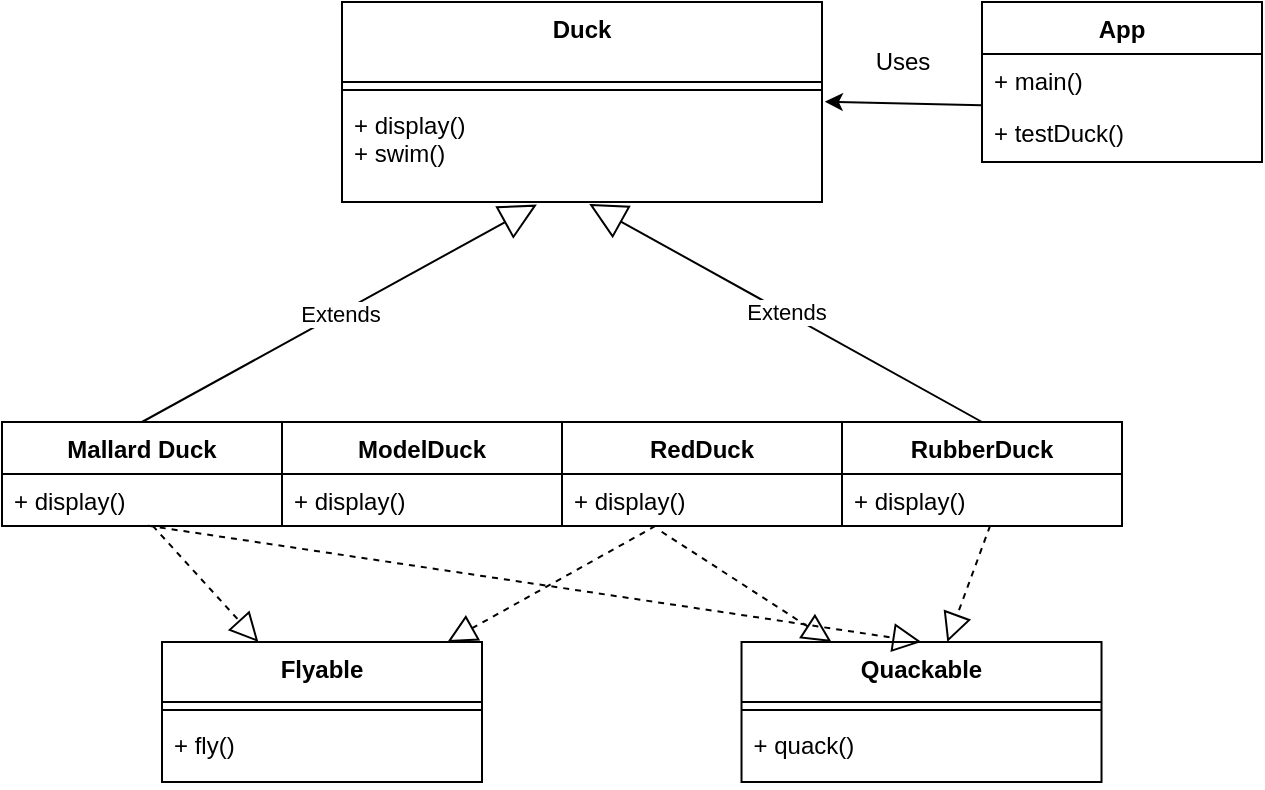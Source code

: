 <mxfile version="20.5.1" type="google" pages="4"><diagram name="ad-hoc diagram" id="NDUOvSzxaL-CFZfIitIl"><mxGraphModel dx="1740" dy="1931" grid="1" gridSize="10" guides="1" tooltips="1" connect="1" arrows="1" fold="1" page="1" pageScale="1" pageWidth="850" pageHeight="1100" math="0" shadow="0"><root><mxCell id="NT6G_8LYHgUuaXAgqotp-0"/><mxCell id="NT6G_8LYHgUuaXAgqotp-1" parent="NT6G_8LYHgUuaXAgqotp-0"/><mxCell id="NT6G_8LYHgUuaXAgqotp-2" value="Duck" style="swimlane;fontStyle=1;align=center;verticalAlign=top;childLayout=stackLayout;horizontal=1;startSize=40;horizontalStack=0;resizeParent=1;resizeParentMax=0;resizeLast=0;collapsible=1;marginBottom=0;" vertex="1" parent="NT6G_8LYHgUuaXAgqotp-1"><mxGeometry x="-570" y="-890" width="240" height="100" as="geometry"/></mxCell><mxCell id="NT6G_8LYHgUuaXAgqotp-4" value="" style="line;strokeWidth=1;fillColor=none;align=left;verticalAlign=middle;spacingTop=-1;spacingLeft=3;spacingRight=3;rotatable=0;labelPosition=right;points=[];portConstraint=eastwest;" vertex="1" parent="NT6G_8LYHgUuaXAgqotp-2"><mxGeometry y="40" width="240" height="8" as="geometry"/></mxCell><mxCell id="NT6G_8LYHgUuaXAgqotp-5" value="+ display()&#10;+ swim()" style="text;strokeColor=none;fillColor=none;align=left;verticalAlign=top;spacingLeft=4;spacingRight=4;overflow=hidden;rotatable=0;points=[[0,0.5],[1,0.5]];portConstraint=eastwest;" vertex="1" parent="NT6G_8LYHgUuaXAgqotp-2"><mxGeometry y="48" width="240" height="52" as="geometry"/></mxCell><mxCell id="NT6G_8LYHgUuaXAgqotp-6" value="Extends" style="endArrow=block;endSize=16;endFill=0;html=1;rounded=0;exitX=0.5;exitY=0;exitDx=0;exitDy=0;entryX=0.406;entryY=1.025;entryDx=0;entryDy=0;entryPerimeter=0;" edge="1" parent="NT6G_8LYHgUuaXAgqotp-1" source="NT6G_8LYHgUuaXAgqotp-7" target="NT6G_8LYHgUuaXAgqotp-5"><mxGeometry width="160" relative="1" as="geometry"><mxPoint x="-640" y="-710" as="sourcePoint"/><mxPoint x="-480" y="-720" as="targetPoint"/></mxGeometry></mxCell><mxCell id="NT6G_8LYHgUuaXAgqotp-7" value="Mallard Duck" style="swimlane;fontStyle=1;childLayout=stackLayout;horizontal=1;startSize=26;fillColor=none;horizontalStack=0;resizeParent=1;resizeParentMax=0;resizeLast=0;collapsible=1;marginBottom=0;" vertex="1" parent="NT6G_8LYHgUuaXAgqotp-1"><mxGeometry x="-740" y="-680" width="140" height="52" as="geometry"/></mxCell><mxCell id="NT6G_8LYHgUuaXAgqotp-8" value="+ display()" style="text;strokeColor=none;fillColor=none;align=left;verticalAlign=top;spacingLeft=4;spacingRight=4;overflow=hidden;rotatable=0;points=[[0,0.5],[1,0.5]];portConstraint=eastwest;" vertex="1" parent="NT6G_8LYHgUuaXAgqotp-7"><mxGeometry y="26" width="140" height="26" as="geometry"/></mxCell><mxCell id="NT6G_8LYHgUuaXAgqotp-9" value="RedDuck" style="swimlane;fontStyle=1;childLayout=stackLayout;horizontal=1;startSize=26;fillColor=none;horizontalStack=0;resizeParent=1;resizeParentMax=0;resizeLast=0;collapsible=1;marginBottom=0;" vertex="1" parent="NT6G_8LYHgUuaXAgqotp-1"><mxGeometry x="-460" y="-680" width="140" height="52" as="geometry"/></mxCell><mxCell id="NT6G_8LYHgUuaXAgqotp-10" value="+ display()" style="text;strokeColor=none;fillColor=none;align=left;verticalAlign=top;spacingLeft=4;spacingRight=4;overflow=hidden;rotatable=0;points=[[0,0.5],[1,0.5]];portConstraint=eastwest;" vertex="1" parent="NT6G_8LYHgUuaXAgqotp-9"><mxGeometry y="26" width="140" height="26" as="geometry"/></mxCell><mxCell id="NT6G_8LYHgUuaXAgqotp-11" value="Extends" style="endArrow=block;endSize=16;endFill=0;html=1;rounded=0;entryX=0.515;entryY=1.019;entryDx=0;entryDy=0;entryPerimeter=0;exitX=0.5;exitY=0;exitDx=0;exitDy=0;" edge="1" parent="NT6G_8LYHgUuaXAgqotp-1" source="NT6G_8LYHgUuaXAgqotp-41" target="NT6G_8LYHgUuaXAgqotp-5"><mxGeometry width="160" relative="1" as="geometry"><mxPoint x="-510" y="-679.58" as="sourcePoint"/><mxPoint x="-370.8" y="-740" as="targetPoint"/></mxGeometry></mxCell><mxCell id="NT6G_8LYHgUuaXAgqotp-12" value="App" style="swimlane;fontStyle=1;childLayout=stackLayout;horizontal=1;startSize=26;fillColor=none;horizontalStack=0;resizeParent=1;resizeParentMax=0;resizeLast=0;collapsible=1;marginBottom=0;" vertex="1" parent="NT6G_8LYHgUuaXAgqotp-1"><mxGeometry x="-250" y="-890" width="140" height="80" as="geometry"/></mxCell><mxCell id="NT6G_8LYHgUuaXAgqotp-13" value="+ main()" style="text;strokeColor=none;fillColor=none;align=left;verticalAlign=top;spacingLeft=4;spacingRight=4;overflow=hidden;rotatable=0;points=[[0,0.5],[1,0.5]];portConstraint=eastwest;" vertex="1" parent="NT6G_8LYHgUuaXAgqotp-12"><mxGeometry y="26" width="140" height="26" as="geometry"/></mxCell><mxCell id="NT6G_8LYHgUuaXAgqotp-14" value="+ testDuck()" style="text;strokeColor=none;fillColor=none;align=left;verticalAlign=top;spacingLeft=4;spacingRight=4;overflow=hidden;rotatable=0;points=[[0,0.5],[1,0.5]];portConstraint=eastwest;" vertex="1" parent="NT6G_8LYHgUuaXAgqotp-12"><mxGeometry y="52" width="140" height="28" as="geometry"/></mxCell><mxCell id="NT6G_8LYHgUuaXAgqotp-15" value="" style="endArrow=classic;html=1;rounded=0;exitX=-0.001;exitY=0.984;exitDx=0;exitDy=0;exitPerimeter=0;entryX=1.006;entryY=0.035;entryDx=0;entryDy=0;entryPerimeter=0;" edge="1" parent="NT6G_8LYHgUuaXAgqotp-1" source="NT6G_8LYHgUuaXAgqotp-13" target="NT6G_8LYHgUuaXAgqotp-5"><mxGeometry width="50" height="50" relative="1" as="geometry"><mxPoint x="-290" y="-800" as="sourcePoint"/><mxPoint x="-300" y="-840" as="targetPoint"/></mxGeometry></mxCell><mxCell id="NT6G_8LYHgUuaXAgqotp-16" value="Uses" style="text;html=1;align=center;verticalAlign=middle;resizable=0;points=[];autosize=1;strokeColor=none;fillColor=none;" vertex="1" parent="NT6G_8LYHgUuaXAgqotp-1"><mxGeometry x="-310" y="-870" width="40" height="20" as="geometry"/></mxCell><mxCell id="NT6G_8LYHgUuaXAgqotp-17" value="Flyable" style="swimlane;fontStyle=1;align=center;verticalAlign=top;childLayout=stackLayout;horizontal=1;startSize=30;horizontalStack=0;resizeParent=1;resizeParentMax=0;resizeLast=0;collapsible=1;marginBottom=0;" vertex="1" parent="NT6G_8LYHgUuaXAgqotp-1"><mxGeometry x="-660" y="-570" width="160" height="70" as="geometry"/></mxCell><mxCell id="NT6G_8LYHgUuaXAgqotp-18" value="" style="line;strokeWidth=1;fillColor=none;align=left;verticalAlign=middle;spacingTop=-1;spacingLeft=3;spacingRight=3;rotatable=0;labelPosition=right;points=[];portConstraint=eastwest;" vertex="1" parent="NT6G_8LYHgUuaXAgqotp-17"><mxGeometry y="30" width="160" height="8" as="geometry"/></mxCell><mxCell id="NT6G_8LYHgUuaXAgqotp-19" value="+ fly()" style="text;strokeColor=none;fillColor=none;align=left;verticalAlign=top;spacingLeft=4;spacingRight=4;overflow=hidden;rotatable=0;points=[[0,0.5],[1,0.5]];portConstraint=eastwest;" vertex="1" parent="NT6G_8LYHgUuaXAgqotp-17"><mxGeometry y="38" width="160" height="32" as="geometry"/></mxCell><mxCell id="NT6G_8LYHgUuaXAgqotp-27" value="Quackable" style="swimlane;fontStyle=1;align=center;verticalAlign=top;childLayout=stackLayout;horizontal=1;startSize=30;horizontalStack=0;resizeParent=1;resizeParentMax=0;resizeLast=0;collapsible=1;marginBottom=0;" vertex="1" parent="NT6G_8LYHgUuaXAgqotp-1"><mxGeometry x="-370.24" y="-570" width="180" height="70" as="geometry"/></mxCell><mxCell id="NT6G_8LYHgUuaXAgqotp-28" value="" style="line;strokeWidth=1;fillColor=none;align=left;verticalAlign=middle;spacingTop=-1;spacingLeft=3;spacingRight=3;rotatable=0;labelPosition=right;points=[];portConstraint=eastwest;" vertex="1" parent="NT6G_8LYHgUuaXAgqotp-27"><mxGeometry y="30" width="180" height="8" as="geometry"/></mxCell><mxCell id="NT6G_8LYHgUuaXAgqotp-29" value="+ quack()" style="text;strokeColor=none;fillColor=none;align=left;verticalAlign=top;spacingLeft=4;spacingRight=4;overflow=hidden;rotatable=0;points=[[0,0.5],[1,0.5]];portConstraint=eastwest;" vertex="1" parent="NT6G_8LYHgUuaXAgqotp-27"><mxGeometry y="38" width="180" height="32" as="geometry"/></mxCell><mxCell id="NT6G_8LYHgUuaXAgqotp-39" value="ModelDuck" style="swimlane;fontStyle=1;childLayout=stackLayout;horizontal=1;startSize=26;fillColor=none;horizontalStack=0;resizeParent=1;resizeParentMax=0;resizeLast=0;collapsible=1;marginBottom=0;" vertex="1" parent="NT6G_8LYHgUuaXAgqotp-1"><mxGeometry x="-600" y="-680" width="140" height="52" as="geometry"/></mxCell><mxCell id="NT6G_8LYHgUuaXAgqotp-40" value="+ display()" style="text;strokeColor=none;fillColor=none;align=left;verticalAlign=top;spacingLeft=4;spacingRight=4;overflow=hidden;rotatable=0;points=[[0,0.5],[1,0.5]];portConstraint=eastwest;" vertex="1" parent="NT6G_8LYHgUuaXAgqotp-39"><mxGeometry y="26" width="140" height="26" as="geometry"/></mxCell><mxCell id="NT6G_8LYHgUuaXAgqotp-41" value="RubberDuck" style="swimlane;fontStyle=1;childLayout=stackLayout;horizontal=1;startSize=26;fillColor=none;horizontalStack=0;resizeParent=1;resizeParentMax=0;resizeLast=0;collapsible=1;marginBottom=0;" vertex="1" parent="NT6G_8LYHgUuaXAgqotp-1"><mxGeometry x="-320" y="-680" width="140" height="52" as="geometry"/></mxCell><mxCell id="NT6G_8LYHgUuaXAgqotp-42" value="+ display()" style="text;strokeColor=none;fillColor=none;align=left;verticalAlign=top;spacingLeft=4;spacingRight=4;overflow=hidden;rotatable=0;points=[[0,0.5],[1,0.5]];portConstraint=eastwest;" vertex="1" parent="NT6G_8LYHgUuaXAgqotp-41"><mxGeometry y="26" width="140" height="26" as="geometry"/></mxCell><mxCell id="FjrbtbYhT19Ouy9CveLo-0" value="" style="endArrow=block;dashed=1;endFill=0;endSize=12;html=1;rounded=0;exitX=0.538;exitY=0.994;exitDx=0;exitDy=0;exitPerimeter=0;" edge="1" parent="NT6G_8LYHgUuaXAgqotp-1" source="NT6G_8LYHgUuaXAgqotp-8" target="NT6G_8LYHgUuaXAgqotp-17"><mxGeometry width="160" relative="1" as="geometry"><mxPoint x="-610" y="-610" as="sourcePoint"/><mxPoint x="-450" y="-610" as="targetPoint"/></mxGeometry></mxCell><mxCell id="FjrbtbYhT19Ouy9CveLo-1" value="" style="endArrow=block;dashed=1;endFill=0;endSize=12;html=1;rounded=0;exitX=0.521;exitY=0.994;exitDx=0;exitDy=0;exitPerimeter=0;entryX=0.5;entryY=0;entryDx=0;entryDy=0;" edge="1" parent="NT6G_8LYHgUuaXAgqotp-1" source="NT6G_8LYHgUuaXAgqotp-8" target="NT6G_8LYHgUuaXAgqotp-27"><mxGeometry width="160" relative="1" as="geometry"><mxPoint x="-478.0" y="-618.156" as="sourcePoint"/><mxPoint x="-425.135" y="-560.0" as="targetPoint"/></mxGeometry></mxCell><mxCell id="FjrbtbYhT19Ouy9CveLo-4" value="" style="endArrow=block;dashed=1;endFill=0;endSize=12;html=1;rounded=0;" edge="1" parent="NT6G_8LYHgUuaXAgqotp-1" source="NT6G_8LYHgUuaXAgqotp-10" target="NT6G_8LYHgUuaXAgqotp-17"><mxGeometry width="160" relative="1" as="geometry"><mxPoint x="-460.0" y="-579.996" as="sourcePoint"/><mxPoint x="-407.135" y="-521.84" as="targetPoint"/></mxGeometry></mxCell><mxCell id="FjrbtbYhT19Ouy9CveLo-5" value="" style="endArrow=block;dashed=1;endFill=0;endSize=12;html=1;rounded=0;exitX=0.356;exitY=1.111;exitDx=0;exitDy=0;exitPerimeter=0;entryX=0.25;entryY=0;entryDx=0;entryDy=0;" edge="1" parent="NT6G_8LYHgUuaXAgqotp-1" source="NT6G_8LYHgUuaXAgqotp-10" target="NT6G_8LYHgUuaXAgqotp-27"><mxGeometry width="160" relative="1" as="geometry"><mxPoint x="-460.0" y="-564.076" as="sourcePoint"/><mxPoint x="-407.135" y="-505.92" as="targetPoint"/></mxGeometry></mxCell><mxCell id="FjrbtbYhT19Ouy9CveLo-6" value="" style="endArrow=block;dashed=1;endFill=0;endSize=12;html=1;rounded=0;exitX=0.529;exitY=0.994;exitDx=0;exitDy=0;exitPerimeter=0;" edge="1" parent="NT6G_8LYHgUuaXAgqotp-1" source="NT6G_8LYHgUuaXAgqotp-42" target="NT6G_8LYHgUuaXAgqotp-27"><mxGeometry width="160" relative="1" as="geometry"><mxPoint x="-460.0" y="-564.076" as="sourcePoint"/><mxPoint x="-407.135" y="-505.92" as="targetPoint"/></mxGeometry></mxCell></root></mxGraphModel></diagram><diagram id="Surl7kJd81uhijtF9unZ" name="seq ad-hoc"><mxGraphModel dx="1466" dy="1675" grid="1" gridSize="10" guides="1" tooltips="1" connect="1" arrows="1" fold="1" page="1" pageScale="1" pageWidth="850" pageHeight="1100" math="0" shadow="0"><root><mxCell id="0"/><mxCell id="1" parent="0"/><mxCell id="4W8fDxq0A9PCZeaiBjBr-1" value=":App" style="shape=umlLifeline;perimeter=lifelinePerimeter;whiteSpace=wrap;html=1;container=1;collapsible=0;recursiveResize=0;outlineConnect=0;" vertex="1" parent="1"><mxGeometry x="-730" y="-720" width="100" height="300" as="geometry"/></mxCell><mxCell id="4W8fDxq0A9PCZeaiBjBr-7" value="" style="html=1;points=[];perimeter=orthogonalPerimeter;" vertex="1" parent="4W8fDxq0A9PCZeaiBjBr-1"><mxGeometry x="45" y="70" width="10" height="170" as="geometry"/></mxCell><mxCell id="X61Ggk1OhP1WHzNJ3P1k-1" value="swim()" style="html=1;verticalAlign=bottom;endArrow=block;rounded=0;" edge="1" parent="4W8fDxq0A9PCZeaiBjBr-1" target="4W8fDxq0A9PCZeaiBjBr-9"><mxGeometry width="80" relative="1" as="geometry"><mxPoint x="55" y="100" as="sourcePoint"/><mxPoint x="190" y="100" as="targetPoint"/></mxGeometry></mxCell><mxCell id="4W8fDxq0A9PCZeaiBjBr-5" value="" style="ellipse;html=1;shape=startState;fillColor=#000000;strokeColor=#ff0000;" vertex="1" parent="1"><mxGeometry x="-780" y="-660" width="30" height="30" as="geometry"/></mxCell><mxCell id="4W8fDxq0A9PCZeaiBjBr-6" value="" style="edgeStyle=orthogonalEdgeStyle;html=1;verticalAlign=bottom;endArrow=open;endSize=8;strokeColor=#ff0000;rounded=0;" edge="1" source="4W8fDxq0A9PCZeaiBjBr-5" parent="1"><mxGeometry relative="1" as="geometry"><mxPoint x="-680" y="-645" as="targetPoint"/></mxGeometry></mxCell><mxCell id="4W8fDxq0A9PCZeaiBjBr-8" value=":MallardDuck" style="shape=umlLifeline;perimeter=lifelinePerimeter;whiteSpace=wrap;html=1;container=1;collapsible=0;recursiveResize=0;outlineConnect=0;" vertex="1" parent="1"><mxGeometry x="-580" y="-720" width="100" height="300" as="geometry"/></mxCell><mxCell id="4W8fDxq0A9PCZeaiBjBr-9" value="" style="html=1;points=[];perimeter=orthogonalPerimeter;" vertex="1" parent="4W8fDxq0A9PCZeaiBjBr-8"><mxGeometry x="45" y="70" width="10" height="170" as="geometry"/></mxCell><mxCell id="X61Ggk1OhP1WHzNJ3P1k-5" value="display()" style="html=1;verticalAlign=bottom;endArrow=block;rounded=0;" edge="1" parent="4W8fDxq0A9PCZeaiBjBr-8"><mxGeometry width="80" relative="1" as="geometry"><mxPoint x="-95" y="160.0" as="sourcePoint"/><mxPoint x="45" y="160.0" as="targetPoint"/></mxGeometry></mxCell><mxCell id="X61Ggk1OhP1WHzNJ3P1k-7" value="return" style="html=1;verticalAlign=bottom;endArrow=open;dashed=1;endSize=8;rounded=0;" edge="1" parent="4W8fDxq0A9PCZeaiBjBr-8"><mxGeometry relative="1" as="geometry"><mxPoint x="40" y="180" as="sourcePoint"/><mxPoint x="-95" y="180.0" as="targetPoint"/><Array as="points"/></mxGeometry></mxCell><mxCell id="4W8fDxq0A9PCZeaiBjBr-10" value=":Duck" style="shape=umlLifeline;perimeter=lifelinePerimeter;whiteSpace=wrap;html=1;container=1;collapsible=0;recursiveResize=0;outlineConnect=0;" vertex="1" parent="1"><mxGeometry x="-430" y="-720" width="100" height="300" as="geometry"/></mxCell><mxCell id="4W8fDxq0A9PCZeaiBjBr-11" value="" style="html=1;points=[];perimeter=orthogonalPerimeter;" vertex="1" parent="4W8fDxq0A9PCZeaiBjBr-10"><mxGeometry x="45" y="70" width="10" height="80" as="geometry"/></mxCell><mxCell id="X61Ggk1OhP1WHzNJ3P1k-2" value="swim()" style="html=1;verticalAlign=bottom;endArrow=block;rounded=0;exitX=1.212;exitY=0.235;exitDx=0;exitDy=0;exitPerimeter=0;" edge="1" parent="1" source="4W8fDxq0A9PCZeaiBjBr-9" target="4W8fDxq0A9PCZeaiBjBr-11"><mxGeometry width="80" relative="1" as="geometry"><mxPoint x="-520" y="-610" as="sourcePoint"/><mxPoint x="-380" y="-600.0" as="targetPoint"/></mxGeometry></mxCell><mxCell id="X61Ggk1OhP1WHzNJ3P1k-3" value="return" style="html=1;verticalAlign=bottom;endArrow=open;dashed=1;endSize=8;rounded=0;" edge="1" parent="1" target="4W8fDxq0A9PCZeaiBjBr-7"><mxGeometry relative="1" as="geometry"><mxPoint x="-390" y="-600" as="sourcePoint"/><mxPoint x="-570" y="-600" as="targetPoint"/><Array as="points"><mxPoint x="-510" y="-600"/></Array></mxGeometry></mxCell><mxCell id="nXVeCvempZ8N38vJnxwX-1" value=":Flyable" style="shape=umlLifeline;perimeter=lifelinePerimeter;whiteSpace=wrap;html=1;container=1;collapsible=0;recursiveResize=0;outlineConnect=0;" vertex="1" parent="1"><mxGeometry x="-290" y="-720" width="100" height="300" as="geometry"/></mxCell><mxCell id="nXVeCvempZ8N38vJnxwX-2" value="" style="html=1;points=[];perimeter=orthogonalPerimeter;" vertex="1" parent="nXVeCvempZ8N38vJnxwX-1"><mxGeometry x="45" y="200" width="10" height="50" as="geometry"/></mxCell><mxCell id="uJdavO_eQrXnA6M0JWN--3" value="fly()" style="html=1;verticalAlign=bottom;endArrow=block;rounded=0;entryX=-0.1;entryY=0.83;entryDx=0;entryDy=0;entryPerimeter=0;" edge="1" parent="1" source="4W8fDxq0A9PCZeaiBjBr-7" target="4W8fDxq0A9PCZeaiBjBr-9"><mxGeometry width="80" relative="1" as="geometry"><mxPoint x="-672.5" y="-510" as="sourcePoint"/><mxPoint x="-550" y="-510" as="targetPoint"/></mxGeometry></mxCell><mxCell id="uJdavO_eQrXnA6M0JWN--7" value="fly()" style="html=1;verticalAlign=bottom;endArrow=block;rounded=0;exitX=1.054;exitY=0.889;exitDx=0;exitDy=0;exitPerimeter=0;" edge="1" parent="1" source="4W8fDxq0A9PCZeaiBjBr-9"><mxGeometry width="80" relative="1" as="geometry"><mxPoint x="-520.0" y="-500" as="sourcePoint"/><mxPoint x="-250" y="-500" as="targetPoint"/></mxGeometry></mxCell><mxCell id="uJdavO_eQrXnA6M0JWN--5" value="return" style="html=1;verticalAlign=bottom;endArrow=open;dashed=1;endSize=8;rounded=0;" edge="1" parent="1"><mxGeometry relative="1" as="geometry"><mxPoint x="-250" y="-490" as="sourcePoint"/><mxPoint x="-672.5" y="-490" as="targetPoint"/><Array as="points"><mxPoint x="-507.5" y="-490"/></Array></mxGeometry></mxCell></root></mxGraphModel></diagram><diagram id="bwTMLpJiD-7oNLqm39N9" name="stratergy classs"><mxGraphModel grid="1" page="1" gridSize="10" guides="1" tooltips="1" connect="1" arrows="1" fold="1" pageScale="1" pageWidth="850" pageHeight="1100" math="0" shadow="0"><root><mxCell id="I7Oy2pFbCkMTVtuQbmfW-0"/><mxCell id="I7Oy2pFbCkMTVtuQbmfW-1" parent="I7Oy2pFbCkMTVtuQbmfW-0"/><mxCell id="I7Oy2pFbCkMTVtuQbmfW-10" value="&lt;&lt;abstract&gt;&gt;&#10;Duck" style="swimlane;fontStyle=1;align=center;verticalAlign=top;childLayout=stackLayout;horizontal=1;startSize=40;horizontalStack=0;resizeParent=1;resizeParentMax=0;resizeLast=0;collapsible=1;marginBottom=0;" vertex="1" parent="I7Oy2pFbCkMTVtuQbmfW-1"><mxGeometry x="-580" y="-350" width="240" height="200" as="geometry"/></mxCell><mxCell id="I7Oy2pFbCkMTVtuQbmfW-11" value="+ flyBehaviour: FlyBehaviour&#10;+ quackBehaviour: quackBehaviour" style="text;strokeColor=none;fillColor=none;align=left;verticalAlign=top;spacingLeft=4;spacingRight=4;overflow=hidden;rotatable=0;points=[[0,0.5],[1,0.5]];portConstraint=eastwest;" vertex="1" parent="I7Oy2pFbCkMTVtuQbmfW-10"><mxGeometry y="40" width="240" height="40" as="geometry"/></mxCell><mxCell id="I7Oy2pFbCkMTVtuQbmfW-12" value="" style="line;strokeWidth=1;fillColor=none;align=left;verticalAlign=middle;spacingTop=-1;spacingLeft=3;spacingRight=3;rotatable=0;labelPosition=right;points=[];portConstraint=eastwest;" vertex="1" parent="I7Oy2pFbCkMTVtuQbmfW-10"><mxGeometry y="80" width="240" height="8" as="geometry"/></mxCell><mxCell id="I7Oy2pFbCkMTVtuQbmfW-13" value="+ display()&#10;+ swim()&#10;+ quack()&#10;+ performQuack()&#10;+ performFly()&#10;+ setFlyBehavior(FlyBehaviour fb)&#10;+ setQuackBehaviour(quackBehaviour qb)" style="text;strokeColor=none;fillColor=none;align=left;verticalAlign=top;spacingLeft=4;spacingRight=4;overflow=hidden;rotatable=0;points=[[0,0.5],[1,0.5]];portConstraint=eastwest;" vertex="1" parent="I7Oy2pFbCkMTVtuQbmfW-10"><mxGeometry y="88" width="240" height="112" as="geometry"/></mxCell><mxCell id="I7Oy2pFbCkMTVtuQbmfW-14" value="Extends" style="endArrow=block;endSize=16;endFill=0;html=1;rounded=0;exitX=0.5;exitY=0;exitDx=0;exitDy=0;entryX=0.406;entryY=1.025;entryDx=0;entryDy=0;entryPerimeter=0;" edge="1" parent="I7Oy2pFbCkMTVtuQbmfW-1" source="I7Oy2pFbCkMTVtuQbmfW-15" target="I7Oy2pFbCkMTVtuQbmfW-13"><mxGeometry width="160" relative="1" as="geometry"><mxPoint x="-650" y="-120" as="sourcePoint"/><mxPoint x="-490" y="-130" as="targetPoint"/></mxGeometry></mxCell><mxCell id="I7Oy2pFbCkMTVtuQbmfW-15" value="Mallard Duck" style="swimlane;fontStyle=1;childLayout=stackLayout;horizontal=1;startSize=26;fillColor=none;horizontalStack=0;resizeParent=1;resizeParentMax=0;resizeLast=0;collapsible=1;marginBottom=0;" vertex="1" parent="I7Oy2pFbCkMTVtuQbmfW-1"><mxGeometry x="-750" y="-90" width="140" height="52" as="geometry"/></mxCell><mxCell id="I7Oy2pFbCkMTVtuQbmfW-16" value="+ display()" style="text;strokeColor=none;fillColor=none;align=left;verticalAlign=top;spacingLeft=4;spacingRight=4;overflow=hidden;rotatable=0;points=[[0,0.5],[1,0.5]];portConstraint=eastwest;" vertex="1" parent="I7Oy2pFbCkMTVtuQbmfW-15"><mxGeometry y="26" width="140" height="26" as="geometry"/></mxCell><mxCell id="I7Oy2pFbCkMTVtuQbmfW-20" value="RedDuck" style="swimlane;fontStyle=1;childLayout=stackLayout;horizontal=1;startSize=26;fillColor=none;horizontalStack=0;resizeParent=1;resizeParentMax=0;resizeLast=0;collapsible=1;marginBottom=0;" vertex="1" parent="I7Oy2pFbCkMTVtuQbmfW-1"><mxGeometry x="-470" y="-90" width="140" height="52" as="geometry"/></mxCell><mxCell id="I7Oy2pFbCkMTVtuQbmfW-21" value="+ display()" style="text;strokeColor=none;fillColor=none;align=left;verticalAlign=top;spacingLeft=4;spacingRight=4;overflow=hidden;rotatable=0;points=[[0,0.5],[1,0.5]];portConstraint=eastwest;" vertex="1" parent="I7Oy2pFbCkMTVtuQbmfW-20"><mxGeometry y="26" width="140" height="26" as="geometry"/></mxCell><mxCell id="I7Oy2pFbCkMTVtuQbmfW-22" value="Extends" style="endArrow=block;endSize=16;endFill=0;html=1;rounded=0;entryX=0.515;entryY=1.019;entryDx=0;entryDy=0;entryPerimeter=0;exitX=0.5;exitY=0;exitDx=0;exitDy=0;" edge="1" parent="I7Oy2pFbCkMTVtuQbmfW-1" source="nGuFf3vDQjT023TzmyCq-32" target="I7Oy2pFbCkMTVtuQbmfW-13"><mxGeometry width="160" relative="1" as="geometry"><mxPoint x="-520" y="-89.58" as="sourcePoint"/><mxPoint x="-380.8" y="-150" as="targetPoint"/></mxGeometry></mxCell><mxCell id="I7Oy2pFbCkMTVtuQbmfW-27" value="App" style="swimlane;fontStyle=1;childLayout=stackLayout;horizontal=1;startSize=26;fillColor=none;horizontalStack=0;resizeParent=1;resizeParentMax=0;resizeLast=0;collapsible=1;marginBottom=0;" vertex="1" parent="I7Oy2pFbCkMTVtuQbmfW-1"><mxGeometry x="-260" y="-310" width="140" height="80" as="geometry"/></mxCell><mxCell id="I7Oy2pFbCkMTVtuQbmfW-28" value="+ main()" style="text;strokeColor=none;fillColor=none;align=left;verticalAlign=top;spacingLeft=4;spacingRight=4;overflow=hidden;rotatable=0;points=[[0,0.5],[1,0.5]];portConstraint=eastwest;" vertex="1" parent="I7Oy2pFbCkMTVtuQbmfW-27"><mxGeometry y="26" width="140" height="26" as="geometry"/></mxCell><mxCell id="I7Oy2pFbCkMTVtuQbmfW-29" value="+ testDuck()" style="text;strokeColor=none;fillColor=none;align=left;verticalAlign=top;spacingLeft=4;spacingRight=4;overflow=hidden;rotatable=0;points=[[0,0.5],[1,0.5]];portConstraint=eastwest;" vertex="1" parent="I7Oy2pFbCkMTVtuQbmfW-27"><mxGeometry y="52" width="140" height="28" as="geometry"/></mxCell><mxCell id="I7Oy2pFbCkMTVtuQbmfW-33" value="" style="endArrow=classic;html=1;rounded=0;exitX=-0.001;exitY=0.984;exitDx=0;exitDy=0;exitPerimeter=0;entryX=1.006;entryY=0.035;entryDx=0;entryDy=0;entryPerimeter=0;" edge="1" parent="I7Oy2pFbCkMTVtuQbmfW-1" source="I7Oy2pFbCkMTVtuQbmfW-28" target="I7Oy2pFbCkMTVtuQbmfW-13"><mxGeometry width="50" height="50" relative="1" as="geometry"><mxPoint x="-300" y="-210" as="sourcePoint"/><mxPoint x="-310" y="-250" as="targetPoint"/></mxGeometry></mxCell><mxCell id="I7Oy2pFbCkMTVtuQbmfW-35" value="Uses" style="text;html=1;align=center;verticalAlign=middle;resizable=0;points=[];autosize=1;strokeColor=none;fillColor=none;" vertex="1" parent="I7Oy2pFbCkMTVtuQbmfW-1"><mxGeometry x="-320" y="-280" width="40" height="20" as="geometry"/></mxCell><mxCell id="cIeqRDzjGWbgxO39pU0q-9" value="&lt;&lt;interface&gt;&gt;&#10;FlyBehaviour" style="swimlane;fontStyle=1;align=center;verticalAlign=top;childLayout=stackLayout;horizontal=1;startSize=50;horizontalStack=0;resizeParent=1;resizeParentMax=0;resizeLast=0;collapsible=1;marginBottom=0;" vertex="1" parent="I7Oy2pFbCkMTVtuQbmfW-1"><mxGeometry x="-789.76" y="-434" width="160" height="84" as="geometry"/></mxCell><mxCell id="cIeqRDzjGWbgxO39pU0q-11" value="" style="line;strokeWidth=1;fillColor=none;align=left;verticalAlign=middle;spacingTop=-1;spacingLeft=3;spacingRight=3;rotatable=0;labelPosition=right;points=[];portConstraint=eastwest;" vertex="1" parent="cIeqRDzjGWbgxO39pU0q-9"><mxGeometry y="50" width="160" height="8" as="geometry"/></mxCell><mxCell id="cIeqRDzjGWbgxO39pU0q-12" value="+ fly()" style="text;strokeColor=none;fillColor=none;align=left;verticalAlign=top;spacingLeft=4;spacingRight=4;overflow=hidden;rotatable=0;points=[[0,0.5],[1,0.5]];portConstraint=eastwest;" vertex="1" parent="cIeqRDzjGWbgxO39pU0q-9"><mxGeometry y="58" width="160" height="26" as="geometry"/></mxCell><mxCell id="nGuFf3vDQjT023TzmyCq-0" value="" style="endArrow=block;dashed=1;endFill=0;endSize=12;html=1;rounded=0;exitX=0.442;exitY=1.009;exitDx=0;exitDy=0;exitPerimeter=0;" edge="1" parent="I7Oy2pFbCkMTVtuQbmfW-1" source="nGuFf3vDQjT023TzmyCq-3" target="cIeqRDzjGWbgxO39pU0q-9"><mxGeometry width="160" relative="1" as="geometry"><mxPoint x="-774.66" y="-506.962" as="sourcePoint"/><mxPoint x="-679.76" y="-494" as="targetPoint"/></mxGeometry></mxCell><mxCell id="nGuFf3vDQjT023TzmyCq-1" value="" style="endArrow=block;dashed=1;endFill=0;endSize=12;html=1;rounded=0;entryX=0.623;entryY=0.015;entryDx=0;entryDy=0;entryPerimeter=0;" edge="1" parent="I7Oy2pFbCkMTVtuQbmfW-1" source="nGuFf3vDQjT023TzmyCq-8" target="cIeqRDzjGWbgxO39pU0q-9"><mxGeometry width="160" relative="1" as="geometry"><mxPoint x="-669.76" y="-474" as="sourcePoint"/><mxPoint x="-700.069" y="-454" as="targetPoint"/></mxGeometry></mxCell><mxCell id="nGuFf3vDQjT023TzmyCq-2" value="FlyWithWings" style="swimlane;fontStyle=1;childLayout=stackLayout;horizontal=1;startSize=26;fillColor=none;horizontalStack=0;resizeParent=1;resizeParentMax=0;resizeLast=0;collapsible=1;marginBottom=0;" vertex="1" parent="I7Oy2pFbCkMTVtuQbmfW-1"><mxGeometry x="-839.76" y="-564" width="130" height="80" as="geometry"/></mxCell><mxCell id="nGuFf3vDQjT023TzmyCq-3" value="+ fly(){&#10;//implements duck flying&#10;}" style="text;strokeColor=none;fillColor=none;align=left;verticalAlign=top;spacingLeft=4;spacingRight=4;overflow=hidden;rotatable=0;points=[[0,0.5],[1,0.5]];portConstraint=eastwest;" vertex="1" parent="nGuFf3vDQjT023TzmyCq-2"><mxGeometry y="26" width="130" height="54" as="geometry"/></mxCell><mxCell id="nGuFf3vDQjT023TzmyCq-7" value="FlyNoWay" style="swimlane;fontStyle=1;childLayout=stackLayout;horizontal=1;startSize=26;fillColor=none;horizontalStack=0;resizeParent=1;resizeParentMax=0;resizeLast=0;collapsible=1;marginBottom=0;" vertex="1" parent="I7Oy2pFbCkMTVtuQbmfW-1"><mxGeometry x="-709.76" y="-564" width="120" height="80" as="geometry"/></mxCell><mxCell id="nGuFf3vDQjT023TzmyCq-8" value="+ fly(){&#10;//do nothing cant fly&#10;}" style="text;strokeColor=none;fillColor=none;align=left;verticalAlign=top;spacingLeft=4;spacingRight=4;overflow=hidden;rotatable=0;points=[[0,0.5],[1,0.5]];portConstraint=eastwest;" vertex="1" parent="nGuFf3vDQjT023TzmyCq-7"><mxGeometry y="26" width="120" height="54" as="geometry"/></mxCell><mxCell id="nGuFf3vDQjT023TzmyCq-9" value="1" style="endArrow=open;html=1;endSize=12;startArrow=diamondThin;startSize=14;startFill=0;edgeStyle=orthogonalEdgeStyle;align=left;verticalAlign=bottom;rounded=0;" edge="1" parent="I7Oy2pFbCkMTVtuQbmfW-1" target="I7Oy2pFbCkMTVtuQbmfW-10"><mxGeometry x="-1" y="3" relative="1" as="geometry"><mxPoint x="-630" y="-390" as="sourcePoint"/><mxPoint x="-580.0" y="-379.36" as="targetPoint"/></mxGeometry></mxCell><mxCell id="nGuFf3vDQjT023TzmyCq-11" value="&lt;&lt;interface&gt;&gt;&#10;quackBehaviour" style="swimlane;fontStyle=1;align=center;verticalAlign=top;childLayout=stackLayout;horizontal=1;startSize=50;horizontalStack=0;resizeParent=1;resizeParentMax=0;resizeLast=0;collapsible=1;marginBottom=0;" vertex="1" parent="I7Oy2pFbCkMTVtuQbmfW-1"><mxGeometry x="-280" y="-434" width="160" height="84" as="geometry"/></mxCell><mxCell id="nGuFf3vDQjT023TzmyCq-12" value="" style="line;strokeWidth=1;fillColor=none;align=left;verticalAlign=middle;spacingTop=-1;spacingLeft=3;spacingRight=3;rotatable=0;labelPosition=right;points=[];portConstraint=eastwest;" vertex="1" parent="nGuFf3vDQjT023TzmyCq-11"><mxGeometry y="50" width="160" height="8" as="geometry"/></mxCell><mxCell id="nGuFf3vDQjT023TzmyCq-13" value="+ quack()" style="text;strokeColor=none;fillColor=none;align=left;verticalAlign=top;spacingLeft=4;spacingRight=4;overflow=hidden;rotatable=0;points=[[0,0.5],[1,0.5]];portConstraint=eastwest;" vertex="1" parent="nGuFf3vDQjT023TzmyCq-11"><mxGeometry y="58" width="160" height="26" as="geometry"/></mxCell><mxCell id="nGuFf3vDQjT023TzmyCq-14" value="" style="endArrow=block;dashed=1;endFill=0;endSize=12;html=1;rounded=0;exitX=0.442;exitY=1.009;exitDx=0;exitDy=0;exitPerimeter=0;entryX=0.25;entryY=0;entryDx=0;entryDy=0;" edge="1" parent="I7Oy2pFbCkMTVtuQbmfW-1" source="nGuFf3vDQjT023TzmyCq-17" target="nGuFf3vDQjT023TzmyCq-11"><mxGeometry width="160" relative="1" as="geometry"><mxPoint x="-254.9" y="-506.962" as="sourcePoint"/><mxPoint x="-160" y="-494" as="targetPoint"/></mxGeometry></mxCell><mxCell id="nGuFf3vDQjT023TzmyCq-15" value="" style="endArrow=block;dashed=1;endFill=0;endSize=12;html=1;rounded=0;entryX=0.623;entryY=0.015;entryDx=0;entryDy=0;entryPerimeter=0;exitX=0.617;exitY=1.055;exitDx=0;exitDy=0;exitPerimeter=0;" edge="1" parent="I7Oy2pFbCkMTVtuQbmfW-1" source="nGuFf3vDQjT023TzmyCq-19" target="nGuFf3vDQjT023TzmyCq-11"><mxGeometry width="160" relative="1" as="geometry"><mxPoint x="-150" y="-474" as="sourcePoint"/><mxPoint x="-180.309" y="-454" as="targetPoint"/></mxGeometry></mxCell><mxCell id="nGuFf3vDQjT023TzmyCq-16" value="Squeak" style="swimlane;fontStyle=1;childLayout=stackLayout;horizontal=1;startSize=26;fillColor=none;horizontalStack=0;resizeParent=1;resizeParentMax=0;resizeLast=0;collapsible=1;marginBottom=0;" vertex="1" parent="I7Oy2pFbCkMTVtuQbmfW-1"><mxGeometry x="-360" y="-551" width="130" height="80" as="geometry"/></mxCell><mxCell id="nGuFf3vDQjT023TzmyCq-17" value="+ quack(){&#10;//implements low quack&#10;}" style="text;strokeColor=none;fillColor=none;align=left;verticalAlign=top;spacingLeft=4;spacingRight=4;overflow=hidden;rotatable=0;points=[[0,0.5],[1,0.5]];portConstraint=eastwest;" vertex="1" parent="nGuFf3vDQjT023TzmyCq-16"><mxGeometry y="26" width="130" height="54" as="geometry"/></mxCell><mxCell id="nGuFf3vDQjT023TzmyCq-18" value="MuteQuack" style="swimlane;fontStyle=1;childLayout=stackLayout;horizontal=1;startSize=26;fillColor=none;horizontalStack=0;resizeParent=1;resizeParentMax=0;resizeLast=0;collapsible=1;marginBottom=0;" vertex="1" parent="I7Oy2pFbCkMTVtuQbmfW-1"><mxGeometry x="-170" y="-551" width="130" height="80" as="geometry"/></mxCell><mxCell id="nGuFf3vDQjT023TzmyCq-19" value="+ quack(){&#10;//do nothing cant quack&#10;}" style="text;strokeColor=none;fillColor=none;align=left;verticalAlign=top;spacingLeft=4;spacingRight=4;overflow=hidden;rotatable=0;points=[[0,0.5],[1,0.5]];portConstraint=eastwest;" vertex="1" parent="nGuFf3vDQjT023TzmyCq-18"><mxGeometry y="26" width="130" height="54" as="geometry"/></mxCell><mxCell id="nGuFf3vDQjT023TzmyCq-24" value="Quack" style="swimlane;fontStyle=1;childLayout=stackLayout;horizontal=1;startSize=26;fillColor=none;horizontalStack=0;resizeParent=1;resizeParentMax=0;resizeLast=0;collapsible=1;marginBottom=0;" vertex="1" parent="I7Oy2pFbCkMTVtuQbmfW-1"><mxGeometry x="-265" y="-631" width="130" height="80" as="geometry"/></mxCell><mxCell id="nGuFf3vDQjT023TzmyCq-25" value="+ quack(){&#10;// big quack&#10;}" style="text;strokeColor=none;fillColor=none;align=left;verticalAlign=top;spacingLeft=4;spacingRight=4;overflow=hidden;rotatable=0;points=[[0,0.5],[1,0.5]];portConstraint=eastwest;" vertex="1" parent="nGuFf3vDQjT023TzmyCq-24"><mxGeometry y="26" width="130" height="54" as="geometry"/></mxCell><mxCell id="nGuFf3vDQjT023TzmyCq-26" value="" style="endArrow=block;dashed=1;endFill=0;endSize=12;html=1;rounded=0;exitX=0.511;exitY=1.005;exitDx=0;exitDy=0;exitPerimeter=0;" edge="1" parent="I7Oy2pFbCkMTVtuQbmfW-1" source="nGuFf3vDQjT023TzmyCq-25"><mxGeometry width="160" relative="1" as="geometry"><mxPoint x="-302.54" y="-460.514" as="sourcePoint"/><mxPoint x="-200" y="-430" as="targetPoint"/></mxGeometry></mxCell><mxCell id="nGuFf3vDQjT023TzmyCq-30" value="ModelDuck" style="swimlane;fontStyle=1;childLayout=stackLayout;horizontal=1;startSize=26;fillColor=none;horizontalStack=0;resizeParent=1;resizeParentMax=0;resizeLast=0;collapsible=1;marginBottom=0;" vertex="1" parent="I7Oy2pFbCkMTVtuQbmfW-1"><mxGeometry x="-610" y="-90" width="140" height="52" as="geometry"/></mxCell><mxCell id="nGuFf3vDQjT023TzmyCq-31" value="+ display()" style="text;strokeColor=none;fillColor=none;align=left;verticalAlign=top;spacingLeft=4;spacingRight=4;overflow=hidden;rotatable=0;points=[[0,0.5],[1,0.5]];portConstraint=eastwest;" vertex="1" parent="nGuFf3vDQjT023TzmyCq-30"><mxGeometry y="26" width="140" height="26" as="geometry"/></mxCell><mxCell id="nGuFf3vDQjT023TzmyCq-32" value="RubberDuck" style="swimlane;fontStyle=1;childLayout=stackLayout;horizontal=1;startSize=26;fillColor=none;horizontalStack=0;resizeParent=1;resizeParentMax=0;resizeLast=0;collapsible=1;marginBottom=0;" vertex="1" parent="I7Oy2pFbCkMTVtuQbmfW-1"><mxGeometry x="-330" y="-90" width="140" height="52" as="geometry"/></mxCell><mxCell id="nGuFf3vDQjT023TzmyCq-33" value="+ display()" style="text;strokeColor=none;fillColor=none;align=left;verticalAlign=top;spacingLeft=4;spacingRight=4;overflow=hidden;rotatable=0;points=[[0,0.5],[1,0.5]];portConstraint=eastwest;" vertex="1" parent="nGuFf3vDQjT023TzmyCq-32"><mxGeometry y="26" width="140" height="26" as="geometry"/></mxCell><mxCell id="nGuFf3vDQjT023TzmyCq-34" value="1" style="endArrow=open;html=1;endSize=12;startArrow=diamondThin;startSize=14;startFill=0;edgeStyle=orthogonalEdgeStyle;align=left;verticalAlign=bottom;rounded=0;entryX=0.5;entryY=0;entryDx=0;entryDy=0;" edge="1" parent="I7Oy2pFbCkMTVtuQbmfW-1" source="nGuFf3vDQjT023TzmyCq-11" target="I7Oy2pFbCkMTVtuQbmfW-10"><mxGeometry x="-1" y="3" relative="1" as="geometry"><mxPoint x="-290" y="-390" as="sourcePoint"/><mxPoint x="-370" y="-240" as="targetPoint"/><Array as="points"><mxPoint x="-460" y="-390"/></Array></mxGeometry></mxCell></root></mxGraphModel></diagram><diagram name="stratergy seq" id="oMcpqJhgl4XNIqRD99X2"><mxGraphModel dx="1918" dy="2097" grid="1" gridSize="10" guides="1" tooltips="1" connect="1" arrows="1" fold="1" page="1" pageScale="1" pageWidth="850" pageHeight="1100" math="0" shadow="0"><root><mxCell id="3SNWiIaaU6MVo-Srf4GX-0"/><mxCell id="3SNWiIaaU6MVo-Srf4GX-1" parent="3SNWiIaaU6MVo-Srf4GX-0"/><mxCell id="3SNWiIaaU6MVo-Srf4GX-2" value=":App" style="shape=umlLifeline;perimeter=lifelinePerimeter;whiteSpace=wrap;html=1;container=1;collapsible=0;recursiveResize=0;outlineConnect=0;" vertex="1" parent="3SNWiIaaU6MVo-Srf4GX-1"><mxGeometry x="-730" y="-720" width="100" height="300" as="geometry"/></mxCell><mxCell id="3SNWiIaaU6MVo-Srf4GX-3" value="" style="html=1;points=[];perimeter=orthogonalPerimeter;" vertex="1" parent="3SNWiIaaU6MVo-Srf4GX-2"><mxGeometry x="45" y="70" width="10" height="170" as="geometry"/></mxCell><mxCell id="3SNWiIaaU6MVo-Srf4GX-4" value="swim()" style="html=1;verticalAlign=bottom;endArrow=block;rounded=0;" edge="1" parent="3SNWiIaaU6MVo-Srf4GX-2" target="3SNWiIaaU6MVo-Srf4GX-8"><mxGeometry width="80" relative="1" as="geometry"><mxPoint x="55" y="100" as="sourcePoint"/><mxPoint x="190" y="100" as="targetPoint"/></mxGeometry></mxCell><mxCell id="3SNWiIaaU6MVo-Srf4GX-5" value="" style="ellipse;html=1;shape=startState;fillColor=#000000;strokeColor=#ff0000;" vertex="1" parent="3SNWiIaaU6MVo-Srf4GX-1"><mxGeometry x="-780" y="-660" width="30" height="30" as="geometry"/></mxCell><mxCell id="3SNWiIaaU6MVo-Srf4GX-6" value="" style="edgeStyle=orthogonalEdgeStyle;html=1;verticalAlign=bottom;endArrow=open;endSize=8;strokeColor=#ff0000;rounded=0;" edge="1" parent="3SNWiIaaU6MVo-Srf4GX-1" source="3SNWiIaaU6MVo-Srf4GX-5"><mxGeometry relative="1" as="geometry"><mxPoint x="-680" y="-645" as="targetPoint"/></mxGeometry></mxCell><mxCell id="3SNWiIaaU6MVo-Srf4GX-7" value=":MallardDuck" style="shape=umlLifeline;perimeter=lifelinePerimeter;whiteSpace=wrap;html=1;container=1;collapsible=0;recursiveResize=0;outlineConnect=0;" vertex="1" parent="3SNWiIaaU6MVo-Srf4GX-1"><mxGeometry x="-580" y="-720" width="100" height="300" as="geometry"/></mxCell><mxCell id="3SNWiIaaU6MVo-Srf4GX-8" value="" style="html=1;points=[];perimeter=orthogonalPerimeter;" vertex="1" parent="3SNWiIaaU6MVo-Srf4GX-7"><mxGeometry x="45" y="70" width="10" height="170" as="geometry"/></mxCell><mxCell id="3SNWiIaaU6MVo-Srf4GX-9" value="display()" style="html=1;verticalAlign=bottom;endArrow=block;rounded=0;" edge="1" parent="3SNWiIaaU6MVo-Srf4GX-7"><mxGeometry width="80" relative="1" as="geometry"><mxPoint x="-95" y="160.0" as="sourcePoint"/><mxPoint x="45" y="160.0" as="targetPoint"/></mxGeometry></mxCell><mxCell id="3SNWiIaaU6MVo-Srf4GX-10" value="return" style="html=1;verticalAlign=bottom;endArrow=open;dashed=1;endSize=8;rounded=0;" edge="1" parent="3SNWiIaaU6MVo-Srf4GX-7"><mxGeometry relative="1" as="geometry"><mxPoint x="40" y="180" as="sourcePoint"/><mxPoint x="-95" y="180.0" as="targetPoint"/><Array as="points"/></mxGeometry></mxCell><mxCell id="3SNWiIaaU6MVo-Srf4GX-11" value=":Duck" style="shape=umlLifeline;perimeter=lifelinePerimeter;whiteSpace=wrap;html=1;container=1;collapsible=0;recursiveResize=0;outlineConnect=0;" vertex="1" parent="3SNWiIaaU6MVo-Srf4GX-1"><mxGeometry x="-430" y="-720" width="100" height="300" as="geometry"/></mxCell><mxCell id="3SNWiIaaU6MVo-Srf4GX-12" value="" style="html=1;points=[];perimeter=orthogonalPerimeter;" vertex="1" parent="3SNWiIaaU6MVo-Srf4GX-11"><mxGeometry x="45" y="70" width="10" height="80" as="geometry"/></mxCell><mxCell id="1maaZSp33KVPWHmhAkDO-0" value="" style="html=1;points=[];perimeter=orthogonalPerimeter;" vertex="1" parent="3SNWiIaaU6MVo-Srf4GX-11"><mxGeometry x="45" y="192.5" width="10" height="65" as="geometry"/></mxCell><mxCell id="3SNWiIaaU6MVo-Srf4GX-13" value="swim()" style="html=1;verticalAlign=bottom;endArrow=block;rounded=0;exitX=1.212;exitY=0.235;exitDx=0;exitDy=0;exitPerimeter=0;" edge="1" parent="3SNWiIaaU6MVo-Srf4GX-1" source="3SNWiIaaU6MVo-Srf4GX-8" target="3SNWiIaaU6MVo-Srf4GX-12"><mxGeometry width="80" relative="1" as="geometry"><mxPoint x="-520" y="-610" as="sourcePoint"/><mxPoint x="-380" y="-600.0" as="targetPoint"/></mxGeometry></mxCell><mxCell id="3SNWiIaaU6MVo-Srf4GX-14" value="return" style="html=1;verticalAlign=bottom;endArrow=open;dashed=1;endSize=8;rounded=0;" edge="1" parent="3SNWiIaaU6MVo-Srf4GX-1" target="3SNWiIaaU6MVo-Srf4GX-3"><mxGeometry relative="1" as="geometry"><mxPoint x="-390" y="-600" as="sourcePoint"/><mxPoint x="-570" y="-600" as="targetPoint"/><Array as="points"><mxPoint x="-510" y="-600"/></Array></mxGeometry></mxCell><mxCell id="3SNWiIaaU6MVo-Srf4GX-15" value="&amp;lt;&amp;lt;interface&amp;gt;&amp;gt;&lt;br&gt;:FlyBehaviour" style="shape=umlLifeline;perimeter=lifelinePerimeter;whiteSpace=wrap;html=1;container=1;collapsible=0;recursiveResize=0;outlineConnect=0;" vertex="1" parent="3SNWiIaaU6MVo-Srf4GX-1"><mxGeometry x="-290" y="-720" width="100" height="300" as="geometry"/></mxCell><mxCell id="3SNWiIaaU6MVo-Srf4GX-16" value="" style="html=1;points=[];perimeter=orthogonalPerimeter;" vertex="1" parent="3SNWiIaaU6MVo-Srf4GX-15"><mxGeometry x="45" y="200" width="10" height="50" as="geometry"/></mxCell><mxCell id="1maaZSp33KVPWHmhAkDO-5" value="fly()" style="html=1;verticalAlign=bottom;endArrow=block;rounded=0;exitX=1.054;exitY=0.889;exitDx=0;exitDy=0;exitPerimeter=0;" edge="1" parent="3SNWiIaaU6MVo-Srf4GX-15" target="3SNWiIaaU6MVo-Srf4GX-16"><mxGeometry width="80" relative="1" as="geometry"><mxPoint x="-85" y="224.81" as="sourcePoint"/><mxPoint x="40" y="225" as="targetPoint"/></mxGeometry></mxCell><mxCell id="3SNWiIaaU6MVo-Srf4GX-17" value="performFly()" style="html=1;verticalAlign=bottom;endArrow=block;rounded=0;entryX=-0.1;entryY=0.83;entryDx=0;entryDy=0;entryPerimeter=0;" edge="1" parent="3SNWiIaaU6MVo-Srf4GX-1" source="3SNWiIaaU6MVo-Srf4GX-3" target="3SNWiIaaU6MVo-Srf4GX-8"><mxGeometry width="80" relative="1" as="geometry"><mxPoint x="-672.5" y="-510" as="sourcePoint"/><mxPoint x="-550" y="-510" as="targetPoint"/></mxGeometry></mxCell><mxCell id="3SNWiIaaU6MVo-Srf4GX-18" value="performFly()" style="html=1;verticalAlign=bottom;endArrow=block;rounded=0;exitX=1.054;exitY=0.889;exitDx=0;exitDy=0;exitPerimeter=0;" edge="1" parent="3SNWiIaaU6MVo-Srf4GX-1" source="3SNWiIaaU6MVo-Srf4GX-8" target="1maaZSp33KVPWHmhAkDO-0"><mxGeometry width="80" relative="1" as="geometry"><mxPoint x="-520.0" y="-500" as="sourcePoint"/><mxPoint x="-400" y="-499" as="targetPoint"/></mxGeometry></mxCell><mxCell id="3SNWiIaaU6MVo-Srf4GX-19" value="return" style="html=1;verticalAlign=bottom;endArrow=open;dashed=1;endSize=8;rounded=0;startArrow=none;" edge="1" parent="3SNWiIaaU6MVo-Srf4GX-1" source="1maaZSp33KVPWHmhAkDO-0"><mxGeometry relative="1" as="geometry"><mxPoint x="-250" y="-490" as="sourcePoint"/><mxPoint x="-672.5" y="-490" as="targetPoint"/><Array as="points"><mxPoint x="-507.5" y="-490"/></Array></mxGeometry></mxCell><mxCell id="1maaZSp33KVPWHmhAkDO-1" value="" style="html=1;verticalAlign=bottom;endArrow=none;dashed=1;endSize=8;rounded=0;" edge="1" parent="3SNWiIaaU6MVo-Srf4GX-1" target="1maaZSp33KVPWHmhAkDO-0"><mxGeometry relative="1" as="geometry"><mxPoint x="-250" y="-490" as="sourcePoint"/><mxPoint x="-672.5" y="-490" as="targetPoint"/><Array as="points"><mxPoint x="-300" y="-490"/></Array></mxGeometry></mxCell></root></mxGraphModel></diagram></mxfile>